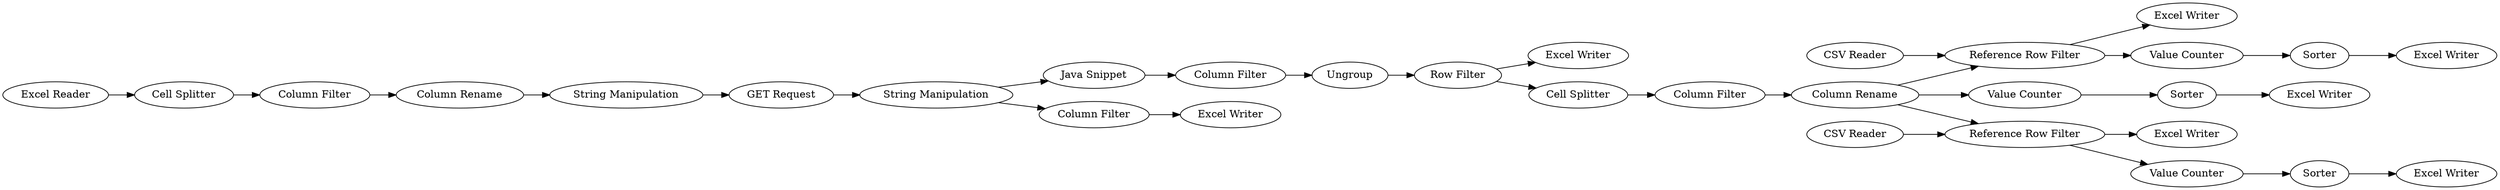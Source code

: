 digraph {
	7 -> 17
	5 -> 4
	6 -> 1
	29 -> 38
	37 -> 40
	23 -> 37
	43 -> 3
	4 -> 6
	27 -> 42
	20 -> 31
	38 -> 41
	45 -> 49
	26 -> 27
	25 -> 26
	26 -> 45
	44 -> 45
	26 -> 23
	3 -> 5
	31 -> 36
	45 -> 46
	1 -> 7
	24 -> 25
	7 -> 32
	28 -> 27
	48 -> 47
	31 -> 24
	32 -> 39
	17 -> 19
	19 -> 20
	49 -> 48
	27 -> 29
	27 [label="Reference Row Filter"]
	7 [label="String Manipulation"]
	26 [label="Column Rename"]
	17 [label="Java Snippet"]
	3 [label="Cell Splitter"]
	19 [label="Column Filter"]
	24 [label="Cell Splitter"]
	49 [label="Value Counter"]
	41 [label="Excel Writer"]
	31 [label="Row Filter"]
	6 [label="String Manipulation"]
	25 [label="Column Filter"]
	48 [label=Sorter]
	1 [label="GET Request"]
	42 [label="Excel Writer"]
	28 [label="CSV Reader"]
	23 [label="Value Counter"]
	4 [label="Column Rename"]
	47 [label="Excel Writer"]
	37 [label=Sorter]
	38 [label=Sorter]
	5 [label="Column Filter"]
	20 [label=Ungroup]
	43 [label="Excel Reader"]
	44 [label="CSV Reader"]
	29 [label="Value Counter"]
	36 [label="Excel Writer"]
	46 [label="Excel Writer"]
	40 [label="Excel Writer"]
	39 [label="Excel Writer"]
	32 [label="Column Filter"]
	45 [label="Reference Row Filter"]
	rankdir=LR
}
